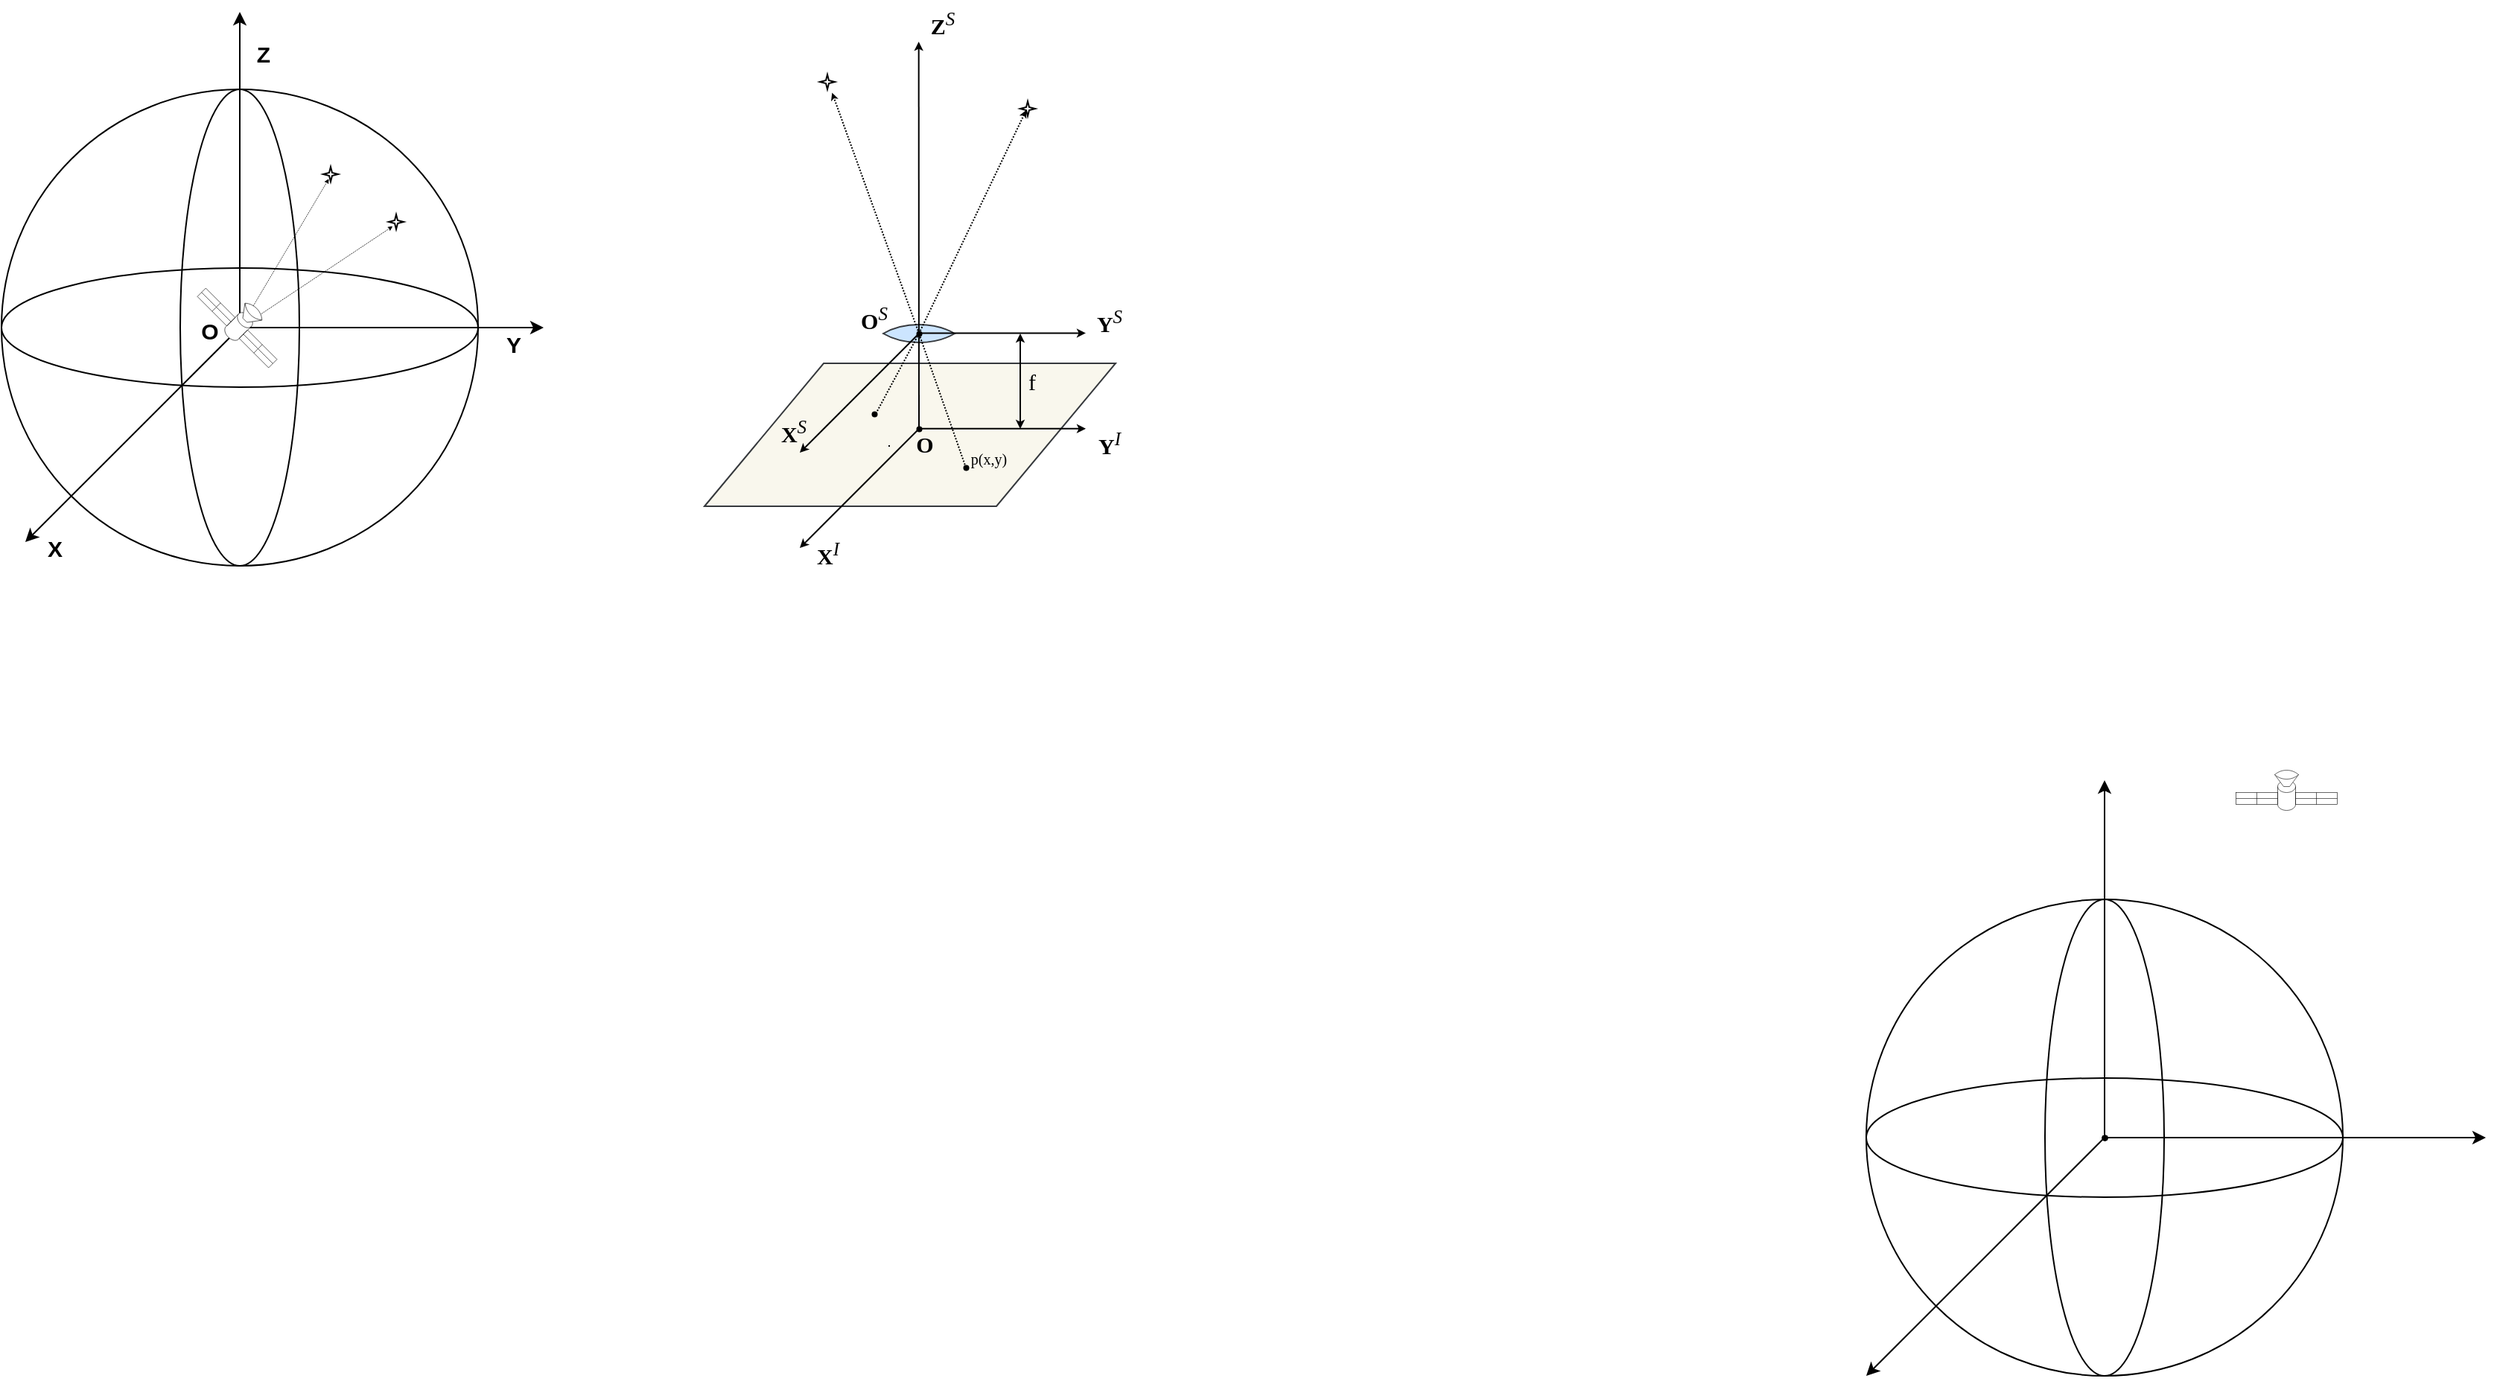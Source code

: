 <mxfile version="24.8.3">
  <diagram name="第 1 页" id="NaJTH4NIzMAEEksRiTwz">
    <mxGraphModel dx="2261" dy="996" grid="1" gridSize="4" guides="1" tooltips="1" connect="1" arrows="1" fold="1" page="1" pageScale="1" pageWidth="413" pageHeight="583" background="none" math="0" shadow="0">
      <root>
        <mxCell id="0" />
        <mxCell id="1" parent="0" />
        <mxCell id="goC1J3_DX9Ds1HvQO6Va-15" value="" style="shape=parallelogram;perimeter=parallelogramPerimeter;whiteSpace=wrap;html=1;fixedSize=1;size=80;fillColor=#f9f7ed;strokeColor=#36393d;" vertex="1" parent="1">
          <mxGeometry x="368" y="420" width="276" height="96" as="geometry" />
        </mxCell>
        <mxCell id="goC1J3_DX9Ds1HvQO6Va-205" value="" style="whiteSpace=wrap;html=1;shape=mxgraph.basic.pointed_oval;direction=south;fillColor=#cce5ff;strokeColor=#36393d;" vertex="1" parent="1">
          <mxGeometry x="488" y="392" width="48" height="16" as="geometry" />
        </mxCell>
        <mxCell id="goC1J3_DX9Ds1HvQO6Va-1" value="" style="endArrow=classic;html=1;rounded=0;endSize=3;" edge="1" parent="1">
          <mxGeometry width="50" height="50" relative="1" as="geometry">
            <mxPoint x="512" y="464" as="sourcePoint" />
            <mxPoint x="511.83" y="204" as="targetPoint" />
          </mxGeometry>
        </mxCell>
        <mxCell id="goC1J3_DX9Ds1HvQO6Va-2" value="" style="endArrow=classic;html=1;rounded=0;endSize=3;" edge="1" parent="1">
          <mxGeometry width="50" height="50" relative="1" as="geometry">
            <mxPoint x="512" y="399.71" as="sourcePoint" />
            <mxPoint x="624" y="399.71" as="targetPoint" />
          </mxGeometry>
        </mxCell>
        <mxCell id="goC1J3_DX9Ds1HvQO6Va-17" value="" style="endArrow=classic;html=1;rounded=0;endSize=3;" edge="1" parent="1" source="goC1J3_DX9Ds1HvQO6Va-210">
          <mxGeometry width="50" height="50" relative="1" as="geometry">
            <mxPoint x="508" y="396" as="sourcePoint" />
            <mxPoint x="432" y="480" as="targetPoint" />
          </mxGeometry>
        </mxCell>
        <mxCell id="goC1J3_DX9Ds1HvQO6Va-19" value="" style="verticalLabelPosition=bottom;verticalAlign=top;html=1;shape=mxgraph.basic.4_point_star_2;dx=0.8;" vertex="1" parent="1">
          <mxGeometry x="445.5" y="226" width="10" height="10" as="geometry" />
        </mxCell>
        <mxCell id="goC1J3_DX9Ds1HvQO6Va-22" value="" style="verticalLabelPosition=bottom;verticalAlign=top;html=1;shape=mxgraph.basic.4_point_star_2;dx=0.8;" vertex="1" parent="1">
          <mxGeometry x="580" y="244" width="10" height="10" as="geometry" />
        </mxCell>
        <mxCell id="goC1J3_DX9Ds1HvQO6Va-36" value="" style="endArrow=classic;html=1;rounded=0;endSize=3;" edge="1" parent="1">
          <mxGeometry width="50" height="50" relative="1" as="geometry">
            <mxPoint x="512" y="463.88" as="sourcePoint" />
            <mxPoint x="624" y="463.88" as="targetPoint" />
          </mxGeometry>
        </mxCell>
        <mxCell id="goC1J3_DX9Ds1HvQO6Va-37" value="" style="endArrow=classic;html=1;rounded=0;endSize=3;" edge="1" parent="1">
          <mxGeometry width="50" height="50" relative="1" as="geometry">
            <mxPoint x="512" y="464" as="sourcePoint" />
            <mxPoint x="432" y="544" as="targetPoint" />
          </mxGeometry>
        </mxCell>
        <mxCell id="goC1J3_DX9Ds1HvQO6Va-73" value="" style="ellipse;whiteSpace=wrap;html=1;shadow=0;direction=south;fillStyle=auto;fillColor=none;" vertex="1" parent="1">
          <mxGeometry x="1268" y="780" width="80" height="320" as="geometry" />
        </mxCell>
        <mxCell id="goC1J3_DX9Ds1HvQO6Va-145" value="" style="endArrow=classic;html=1;rounded=0;" edge="1" parent="1">
          <mxGeometry width="50" height="50" relative="1" as="geometry">
            <mxPoint x="1308" y="940" as="sourcePoint" />
            <mxPoint x="1308" y="700" as="targetPoint" />
          </mxGeometry>
        </mxCell>
        <mxCell id="goC1J3_DX9Ds1HvQO6Va-146" value="" style="endArrow=classic;html=1;rounded=0;" edge="1" parent="1">
          <mxGeometry width="50" height="50" relative="1" as="geometry">
            <mxPoint x="1308" y="940" as="sourcePoint" />
            <mxPoint x="1564" y="940" as="targetPoint" />
          </mxGeometry>
        </mxCell>
        <mxCell id="goC1J3_DX9Ds1HvQO6Va-147" value="" style="endArrow=classic;html=1;rounded=0;" edge="1" parent="1">
          <mxGeometry width="50" height="50" relative="1" as="geometry">
            <mxPoint x="1308" y="940" as="sourcePoint" />
            <mxPoint x="1148" y="1100" as="targetPoint" />
          </mxGeometry>
        </mxCell>
        <mxCell id="goC1J3_DX9Ds1HvQO6Va-148" value="" style="shape=waypoint;sketch=0;fillStyle=solid;size=6;pointerEvents=1;points=[];fillColor=none;resizable=0;rotatable=0;perimeter=centerPerimeter;snapToPoint=1;strokeWidth=0;" vertex="1" parent="1">
          <mxGeometry x="1298" y="930" width="20" height="20" as="geometry" />
        </mxCell>
        <mxCell id="goC1J3_DX9Ds1HvQO6Va-149" value="" style="ellipse;whiteSpace=wrap;html=1;shadow=0;direction=west;fillStyle=auto;fillColor=none;" vertex="1" parent="1">
          <mxGeometry x="1148" y="900" width="320" height="80" as="geometry" />
        </mxCell>
        <mxCell id="goC1J3_DX9Ds1HvQO6Va-150" value="" style="shape=waypoint;sketch=0;fillStyle=solid;size=6;pointerEvents=1;points=[];fillColor=none;resizable=0;rotatable=0;perimeter=centerPerimeter;snapToPoint=1;strokeWidth=0;" vertex="1" parent="1">
          <mxGeometry x="1298" y="930" width="20" height="20" as="geometry" />
        </mxCell>
        <mxCell id="goC1J3_DX9Ds1HvQO6Va-151" value="" style="ellipse;whiteSpace=wrap;html=1;aspect=fixed;fillColor=none;" vertex="1" parent="1">
          <mxGeometry x="1148" y="780" width="320" height="320" as="geometry" />
        </mxCell>
        <mxCell id="goC1J3_DX9Ds1HvQO6Va-152" value="" style="shape=waypoint;sketch=0;fillStyle=solid;size=6;pointerEvents=1;points=[];fillColor=none;resizable=0;rotatable=0;perimeter=centerPerimeter;snapToPoint=1;strokeWidth=0;" vertex="1" parent="1">
          <mxGeometry x="1298" y="930" width="20" height="20" as="geometry" />
        </mxCell>
        <mxCell id="goC1J3_DX9Ds1HvQO6Va-183" value="" style="group" vertex="1" connectable="0" parent="1">
          <mxGeometry x="1396" y="692" width="68" height="28" as="geometry" />
        </mxCell>
        <mxCell id="goC1J3_DX9Ds1HvQO6Va-155" value="" style="shape=cylinder3;whiteSpace=wrap;html=1;boundedLbl=1;backgroundOutline=1;size=4.0;fillColor=none;strokeWidth=0.3;" vertex="1" parent="goC1J3_DX9Ds1HvQO6Va-183">
          <mxGeometry x="28" y="8" width="12" height="20" as="geometry" />
        </mxCell>
        <mxCell id="goC1J3_DX9Ds1HvQO6Va-156" value="" style="rounded=0;whiteSpace=wrap;html=1;fillColor=none;strokeWidth=0.3;" vertex="1" parent="goC1J3_DX9Ds1HvQO6Va-183">
          <mxGeometry x="40" y="16" width="28" height="8" as="geometry" />
        </mxCell>
        <mxCell id="goC1J3_DX9Ds1HvQO6Va-157" value="" style="endArrow=none;html=1;rounded=0;exitX=0;exitY=0.5;exitDx=0;exitDy=0;entryX=1;entryY=0.5;entryDx=0;entryDy=0;strokeWidth=0.3;" edge="1" parent="goC1J3_DX9Ds1HvQO6Va-183" source="goC1J3_DX9Ds1HvQO6Va-156" target="goC1J3_DX9Ds1HvQO6Va-156">
          <mxGeometry width="50" height="50" relative="1" as="geometry">
            <mxPoint x="24" y="119" as="sourcePoint" />
            <mxPoint x="74" y="69" as="targetPoint" />
          </mxGeometry>
        </mxCell>
        <mxCell id="goC1J3_DX9Ds1HvQO6Va-158" value="" style="endArrow=none;html=1;rounded=0;entryX=0.5;entryY=0;entryDx=0;entryDy=0;exitX=0.5;exitY=1;exitDx=0;exitDy=0;strokeWidth=0.3;" edge="1" parent="goC1J3_DX9Ds1HvQO6Va-183" source="goC1J3_DX9Ds1HvQO6Va-156" target="goC1J3_DX9Ds1HvQO6Va-156">
          <mxGeometry width="50" height="50" relative="1" as="geometry">
            <mxPoint x="24" y="119" as="sourcePoint" />
            <mxPoint x="74" y="69" as="targetPoint" />
          </mxGeometry>
        </mxCell>
        <mxCell id="goC1J3_DX9Ds1HvQO6Va-159" value="" style="shape=trapezoid;perimeter=trapezoidPerimeter;whiteSpace=wrap;html=1;fixedSize=1;fillColor=default;flipV=1;size=6;strokeWidth=0.3;" vertex="1" parent="goC1J3_DX9Ds1HvQO6Va-183">
          <mxGeometry x="26" y="4" width="16" height="8" as="geometry" />
        </mxCell>
        <mxCell id="goC1J3_DX9Ds1HvQO6Va-160" value="" style="rounded=0;whiteSpace=wrap;html=1;fillColor=none;strokeWidth=0.3;" vertex="1" parent="goC1J3_DX9Ds1HvQO6Va-183">
          <mxGeometry y="16" width="28" height="8" as="geometry" />
        </mxCell>
        <mxCell id="goC1J3_DX9Ds1HvQO6Va-161" value="" style="endArrow=none;html=1;rounded=0;exitX=0;exitY=0.5;exitDx=0;exitDy=0;entryX=1;entryY=0.5;entryDx=0;entryDy=0;strokeWidth=0.3;" edge="1" parent="goC1J3_DX9Ds1HvQO6Va-183" source="goC1J3_DX9Ds1HvQO6Va-160" target="goC1J3_DX9Ds1HvQO6Va-160">
          <mxGeometry width="50" height="50" relative="1" as="geometry">
            <mxPoint x="-40" y="115" as="sourcePoint" />
            <mxPoint x="10" y="65" as="targetPoint" />
          </mxGeometry>
        </mxCell>
        <mxCell id="goC1J3_DX9Ds1HvQO6Va-162" value="" style="whiteSpace=wrap;html=1;shape=mxgraph.basic.pointed_oval;fillColor=default;direction=south;strokeWidth=0.3;" vertex="1" parent="goC1J3_DX9Ds1HvQO6Va-183">
          <mxGeometry x="26" width="16" height="8" as="geometry" />
        </mxCell>
        <mxCell id="goC1J3_DX9Ds1HvQO6Va-163" value="" style="endArrow=none;html=1;rounded=0;entryX=0.5;entryY=0;entryDx=0;entryDy=0;exitX=0.5;exitY=1;exitDx=0;exitDy=0;strokeWidth=0.3;" edge="1" parent="goC1J3_DX9Ds1HvQO6Va-183" source="goC1J3_DX9Ds1HvQO6Va-160" target="goC1J3_DX9Ds1HvQO6Va-160">
          <mxGeometry width="50" height="50" relative="1" as="geometry">
            <mxPoint x="-40" y="115" as="sourcePoint" />
            <mxPoint x="10" y="65" as="targetPoint" />
          </mxGeometry>
        </mxCell>
        <mxCell id="goC1J3_DX9Ds1HvQO6Va-209" value="" style="endArrow=classic;html=1;rounded=0;entryX=0.817;entryY=1.229;entryDx=0;entryDy=0;entryPerimeter=0;exitX=0.583;exitY=0.295;exitDx=0;exitDy=0;exitPerimeter=0;dashed=1;dashPattern=1 1;endSize=2;" edge="1" parent="1" source="goC1J3_DX9Ds1HvQO6Va-210" target="goC1J3_DX9Ds1HvQO6Va-19">
          <mxGeometry width="50" height="50" relative="1" as="geometry">
            <mxPoint x="553.5" y="360" as="sourcePoint" />
            <mxPoint x="600.5" y="300" as="targetPoint" />
          </mxGeometry>
        </mxCell>
        <mxCell id="goC1J3_DX9Ds1HvQO6Va-210" value="" style="shape=waypoint;sketch=0;fillStyle=solid;size=6;pointerEvents=1;points=[];fillColor=none;resizable=0;rotatable=0;perimeter=centerPerimeter;snapToPoint=1;strokeWidth=0;" vertex="1" parent="1">
          <mxGeometry x="502" y="390" width="20" height="20" as="geometry" />
        </mxCell>
        <mxCell id="goC1J3_DX9Ds1HvQO6Va-211" value="" style="shape=waypoint;sketch=0;fillStyle=solid;size=6;pointerEvents=1;points=[];fillColor=none;resizable=0;rotatable=0;perimeter=centerPerimeter;snapToPoint=1;strokeWidth=0;" vertex="1" parent="1">
          <mxGeometry x="502" y="454" width="20" height="20" as="geometry" />
        </mxCell>
        <mxCell id="goC1J3_DX9Ds1HvQO6Va-213" value="" style="endArrow=none;html=1;rounded=0;dashed=1;dashPattern=1 1;" edge="1" parent="1" source="goC1J3_DX9Ds1HvQO6Va-221" target="goC1J3_DX9Ds1HvQO6Va-210">
          <mxGeometry width="50" height="50" relative="1" as="geometry">
            <mxPoint x="544" y="492" as="sourcePoint" />
            <mxPoint x="578.5" y="496" as="targetPoint" />
          </mxGeometry>
        </mxCell>
        <mxCell id="goC1J3_DX9Ds1HvQO6Va-215" value="" style="endArrow=classic;html=1;rounded=0;entryX=0.4;entryY=0.6;entryDx=0;entryDy=0;entryPerimeter=0;dashed=1;dashPattern=1 1;endSize=2;" edge="1" parent="1" target="goC1J3_DX9Ds1HvQO6Va-22">
          <mxGeometry width="50" height="50" relative="1" as="geometry">
            <mxPoint x="512" y="400" as="sourcePoint" />
            <mxPoint x="563" y="222" as="targetPoint" />
          </mxGeometry>
        </mxCell>
        <mxCell id="goC1J3_DX9Ds1HvQO6Va-218" value="" style="endArrow=none;html=1;rounded=0;dashed=1;dashPattern=1 1;" edge="1" parent="1" target="goC1J3_DX9Ds1HvQO6Va-210">
          <mxGeometry width="50" height="50" relative="1" as="geometry">
            <mxPoint x="484" y="452" as="sourcePoint" />
            <mxPoint x="492" y="396" as="targetPoint" />
          </mxGeometry>
        </mxCell>
        <mxCell id="goC1J3_DX9Ds1HvQO6Va-220" value="" style="shape=waypoint;sketch=0;fillStyle=solid;size=6;pointerEvents=1;points=[];fillColor=none;resizable=0;rotatable=0;perimeter=centerPerimeter;snapToPoint=1;strokeWidth=0;" vertex="1" parent="1">
          <mxGeometry x="472" y="444" width="20" height="20" as="geometry" />
        </mxCell>
        <mxCell id="goC1J3_DX9Ds1HvQO6Va-224" value="" style="endArrow=none;html=1;rounded=0;dashed=1;dashPattern=1 1;" edge="1" parent="1">
          <mxGeometry width="50" height="50" relative="1" as="geometry">
            <mxPoint x="492" y="476" as="sourcePoint" />
            <mxPoint x="492" y="474" as="targetPoint" />
          </mxGeometry>
        </mxCell>
        <mxCell id="goC1J3_DX9Ds1HvQO6Va-225" value="" style="endArrow=none;html=1;rounded=0;dashed=1;dashPattern=1 1;" edge="1" parent="1" target="goC1J3_DX9Ds1HvQO6Va-221">
          <mxGeometry width="50" height="50" relative="1" as="geometry">
            <mxPoint x="544" y="492" as="sourcePoint" />
            <mxPoint x="512" y="400" as="targetPoint" />
          </mxGeometry>
        </mxCell>
        <mxCell id="goC1J3_DX9Ds1HvQO6Va-221" value="" style="shape=waypoint;sketch=0;fillStyle=solid;size=6;pointerEvents=1;points=[];fillColor=none;resizable=0;rotatable=0;perimeter=centerPerimeter;snapToPoint=1;strokeWidth=0;" vertex="1" parent="1">
          <mxGeometry x="533.5" y="480" width="20" height="20" as="geometry" />
        </mxCell>
        <mxCell id="goC1J3_DX9Ds1HvQO6Va-227" value="&lt;font face=&quot;Times New Roman&quot;&gt;X&lt;/font&gt;&lt;sup&gt;&lt;i style=&quot;font-weight: normal;&quot;&gt;&lt;font face=&quot;Comic Sans MS&quot;&gt;S&lt;/font&gt;&lt;/i&gt;&lt;/sup&gt;" style="text;strokeColor=none;align=center;fillColor=none;html=1;verticalAlign=middle;whiteSpace=wrap;rounded=0;fontStyle=1;fontSize=15;" vertex="1" parent="1">
          <mxGeometry x="420" y="458" width="16" height="16" as="geometry" />
        </mxCell>
        <mxCell id="goC1J3_DX9Ds1HvQO6Va-228" value="O" style="text;strokeColor=none;align=center;fillColor=none;html=1;verticalAlign=middle;whiteSpace=wrap;rounded=0;fontStyle=1;fontSize=15;fontFamily=Times New Roman;" vertex="1" parent="1">
          <mxGeometry x="508" y="466" width="16" height="16" as="geometry" />
        </mxCell>
        <mxCell id="goC1J3_DX9Ds1HvQO6Va-235" value="&lt;font face=&quot;Times New Roman&quot;&gt;Z&lt;/font&gt;&lt;sup&gt;&lt;i style=&quot;font-weight: normal;&quot;&gt;&lt;font face=&quot;Comic Sans MS&quot;&gt;S&lt;/font&gt;&lt;/i&gt;&lt;/sup&gt;" style="text;strokeColor=none;align=center;fillColor=none;html=1;verticalAlign=middle;whiteSpace=wrap;rounded=0;fontStyle=1;fontSize=15;" vertex="1" parent="1">
          <mxGeometry x="520" y="184" width="16" height="16" as="geometry" />
        </mxCell>
        <mxCell id="goC1J3_DX9Ds1HvQO6Va-237" value="&lt;font face=&quot;Times New Roman&quot;&gt;Y&lt;/font&gt;&lt;sup&gt;&lt;i style=&quot;font-weight: normal;&quot;&gt;&lt;font face=&quot;Comic Sans MS&quot;&gt;S&lt;/font&gt;&lt;/i&gt;&lt;/sup&gt;" style="text;strokeColor=none;align=center;fillColor=none;html=1;verticalAlign=middle;whiteSpace=wrap;rounded=0;fontStyle=1;fontSize=15;" vertex="1" parent="1">
          <mxGeometry x="632" y="384" width="16" height="16" as="geometry" />
        </mxCell>
        <mxCell id="goC1J3_DX9Ds1HvQO6Va-238" value="&lt;font face=&quot;Times New Roman&quot;&gt;X&lt;/font&gt;&lt;sup&gt;&lt;i style=&quot;font-weight: normal;&quot;&gt;&lt;font face=&quot;Comic Sans MS&quot;&gt;I&lt;/font&gt;&lt;/i&gt;&lt;/sup&gt;" style="text;strokeColor=none;align=center;fillColor=none;html=1;verticalAlign=middle;whiteSpace=wrap;rounded=0;fontStyle=1;fontSize=15;" vertex="1" parent="1">
          <mxGeometry x="442.5" y="540" width="16" height="16" as="geometry" />
        </mxCell>
        <mxCell id="goC1J3_DX9Ds1HvQO6Va-239" value="&lt;font face=&quot;Times New Roman&quot;&gt;O&lt;/font&gt;&lt;sup&gt;&lt;i style=&quot;font-weight: normal;&quot;&gt;&lt;font face=&quot;Comic Sans MS&quot;&gt;S&lt;/font&gt;&lt;/i&gt;&lt;/sup&gt;" style="text;strokeColor=none;align=center;fillColor=none;html=1;verticalAlign=middle;whiteSpace=wrap;rounded=0;fontStyle=1;fontSize=15;" vertex="1" parent="1">
          <mxGeometry x="474" y="382" width="16" height="16" as="geometry" />
        </mxCell>
        <mxCell id="goC1J3_DX9Ds1HvQO6Va-240" value="&lt;font face=&quot;Times New Roman&quot;&gt;Y&lt;/font&gt;&lt;sup&gt;&lt;i style=&quot;font-weight: normal;&quot;&gt;&lt;font face=&quot;Comic Sans MS&quot;&gt;I&lt;/font&gt;&lt;/i&gt;&lt;/sup&gt;" style="text;strokeColor=none;align=center;fillColor=none;html=1;verticalAlign=middle;whiteSpace=wrap;rounded=0;fontStyle=1;fontSize=15;" vertex="1" parent="1">
          <mxGeometry x="632" y="466" width="16" height="16" as="geometry" />
        </mxCell>
        <mxCell id="goC1J3_DX9Ds1HvQO6Va-242" value="" style="endArrow=classic;startArrow=classic;html=1;rounded=0;startSize=3;endSize=3;" edge="1" parent="1">
          <mxGeometry width="50" height="50" relative="1" as="geometry">
            <mxPoint x="580" y="464" as="sourcePoint" />
            <mxPoint x="580" y="400" as="targetPoint" />
          </mxGeometry>
        </mxCell>
        <mxCell id="goC1J3_DX9Ds1HvQO6Va-243" value="&lt;pre&gt;&lt;font face=&quot;Comic Sans MS&quot;&gt;f&lt;/font&gt;&lt;/pre&gt;" style="text;strokeColor=none;align=center;fillColor=none;html=1;verticalAlign=middle;whiteSpace=wrap;rounded=0;fontStyle=0;fontSize=15;" vertex="1" parent="1">
          <mxGeometry x="580" y="424" width="16" height="16" as="geometry" />
        </mxCell>
        <mxCell id="goC1J3_DX9Ds1HvQO6Va-244" value="&lt;pre&gt;&lt;font style=&quot;font-size: 10px;&quot; face=&quot;Times New Roman&quot;&gt;p(x,y)&lt;/font&gt;&lt;/pre&gt;" style="text;strokeColor=none;align=center;fillColor=none;html=1;verticalAlign=middle;whiteSpace=wrap;rounded=0;fontStyle=0;fontSize=15;" vertex="1" parent="1">
          <mxGeometry x="550.5" y="474" width="16" height="16" as="geometry" />
        </mxCell>
        <mxCell id="goC1J3_DX9Ds1HvQO6Va-173" value="" style="ellipse;whiteSpace=wrap;html=1;shadow=0;direction=south;fillStyle=auto;fillColor=none;" vertex="1" parent="1">
          <mxGeometry x="16" y="236" width="80" height="320" as="geometry" />
        </mxCell>
        <mxCell id="goC1J3_DX9Ds1HvQO6Va-174" value="" style="endArrow=classic;html=1;rounded=0;" edge="1" parent="1">
          <mxGeometry width="50" height="50" relative="1" as="geometry">
            <mxPoint x="56" y="396" as="sourcePoint" />
            <mxPoint x="56" y="184" as="targetPoint" />
          </mxGeometry>
        </mxCell>
        <mxCell id="goC1J3_DX9Ds1HvQO6Va-175" value="" style="endArrow=classic;html=1;rounded=0;" edge="1" parent="1">
          <mxGeometry width="50" height="50" relative="1" as="geometry">
            <mxPoint x="56" y="396" as="sourcePoint" />
            <mxPoint x="260" y="396" as="targetPoint" />
          </mxGeometry>
        </mxCell>
        <mxCell id="goC1J3_DX9Ds1HvQO6Va-176" value="" style="endArrow=classic;html=1;rounded=0;" edge="1" parent="1">
          <mxGeometry width="50" height="50" relative="1" as="geometry">
            <mxPoint x="56" y="396" as="sourcePoint" />
            <mxPoint x="-88" y="540" as="targetPoint" />
          </mxGeometry>
        </mxCell>
        <mxCell id="goC1J3_DX9Ds1HvQO6Va-177" value="" style="shape=waypoint;sketch=0;fillStyle=solid;size=6;pointerEvents=1;points=[];fillColor=none;resizable=0;rotatable=0;perimeter=centerPerimeter;snapToPoint=1;strokeWidth=0;" vertex="1" parent="1">
          <mxGeometry x="46" y="386" width="20" height="20" as="geometry" />
        </mxCell>
        <mxCell id="goC1J3_DX9Ds1HvQO6Va-178" value="" style="ellipse;whiteSpace=wrap;html=1;shadow=0;direction=west;fillStyle=auto;fillColor=none;" vertex="1" parent="1">
          <mxGeometry x="-104" y="356" width="320" height="80" as="geometry" />
        </mxCell>
        <mxCell id="goC1J3_DX9Ds1HvQO6Va-179" value="" style="shape=waypoint;sketch=0;fillStyle=solid;size=6;pointerEvents=1;points=[];fillColor=none;resizable=0;rotatable=0;perimeter=centerPerimeter;snapToPoint=1;strokeWidth=0;" vertex="1" parent="1">
          <mxGeometry x="46" y="386" width="20" height="20" as="geometry" />
        </mxCell>
        <mxCell id="goC1J3_DX9Ds1HvQO6Va-180" value="" style="ellipse;whiteSpace=wrap;html=1;aspect=fixed;fillColor=none;" vertex="1" parent="1">
          <mxGeometry x="-104" y="236" width="320" height="320" as="geometry" />
        </mxCell>
        <mxCell id="goC1J3_DX9Ds1HvQO6Va-181" value="" style="shape=waypoint;sketch=0;fillStyle=solid;size=6;pointerEvents=1;points=[];fillColor=none;resizable=0;rotatable=0;perimeter=centerPerimeter;snapToPoint=1;strokeWidth=0;" vertex="1" parent="1">
          <mxGeometry x="46" y="386" width="20" height="20" as="geometry" />
        </mxCell>
        <mxCell id="goC1J3_DX9Ds1HvQO6Va-195" value="" style="verticalLabelPosition=bottom;verticalAlign=top;html=1;shape=mxgraph.basic.4_point_star_2;dx=0.8;" vertex="1" parent="1">
          <mxGeometry x="112" y="288" width="10" height="10" as="geometry" />
        </mxCell>
        <mxCell id="goC1J3_DX9Ds1HvQO6Va-196" value="" style="verticalLabelPosition=bottom;verticalAlign=top;html=1;shape=mxgraph.basic.4_point_star_2;dx=0.8;" vertex="1" parent="1">
          <mxGeometry x="156" y="320" width="10" height="10" as="geometry" />
        </mxCell>
        <mxCell id="goC1J3_DX9Ds1HvQO6Va-198" value="" style="endArrow=classic;html=1;rounded=0;strokeWidth=0.5;dashed=1;dashPattern=1 1;endSize=2;entryX=0.354;entryY=0.781;entryDx=0;entryDy=0;entryPerimeter=0;" edge="1" parent="1" source="goC1J3_DX9Ds1HvQO6Va-181" target="goC1J3_DX9Ds1HvQO6Va-195">
          <mxGeometry width="50" height="50" relative="1" as="geometry">
            <mxPoint x="-24" y="326" as="sourcePoint" />
            <mxPoint x="26" y="276" as="targetPoint" />
          </mxGeometry>
        </mxCell>
        <mxCell id="goC1J3_DX9Ds1HvQO6Va-200" value="" style="endArrow=classic;html=1;rounded=0;strokeWidth=0.5;dashed=1;dashPattern=1 1;endSize=2;entryX=0.242;entryY=0.773;entryDx=0;entryDy=0;entryPerimeter=0;" edge="1" parent="1" source="goC1J3_DX9Ds1HvQO6Va-181" target="goC1J3_DX9Ds1HvQO6Va-196">
          <mxGeometry width="50" height="50" relative="1" as="geometry">
            <mxPoint x="60" y="400" as="sourcePoint" />
            <mxPoint x="120" y="300" as="targetPoint" />
          </mxGeometry>
        </mxCell>
        <mxCell id="goC1J3_DX9Ds1HvQO6Va-194" value="" style="group;rotation=45;" vertex="1" connectable="0" parent="1">
          <mxGeometry x="24" y="378" width="68" height="28" as="geometry" />
        </mxCell>
        <mxCell id="goC1J3_DX9Ds1HvQO6Va-185" value="" style="shape=cylinder3;whiteSpace=wrap;html=1;boundedLbl=1;backgroundOutline=1;size=4.0;fillColor=default;strokeWidth=0.3;rotation=45;" vertex="1" parent="goC1J3_DX9Ds1HvQO6Va-194">
          <mxGeometry x="25" y="7" width="12" height="20" as="geometry" />
        </mxCell>
        <mxCell id="goC1J3_DX9Ds1HvQO6Va-186" value="" style="rounded=0;whiteSpace=wrap;html=1;fillColor=none;strokeWidth=0.3;rotation=45;" vertex="1" parent="goC1J3_DX9Ds1HvQO6Va-194">
          <mxGeometry x="30" y="28" width="28" height="8" as="geometry" />
        </mxCell>
        <mxCell id="goC1J3_DX9Ds1HvQO6Va-187" value="" style="endArrow=none;html=1;rounded=0;exitX=0;exitY=0.5;exitDx=0;exitDy=0;entryX=1;entryY=0.5;entryDx=0;entryDy=0;strokeWidth=0.3;" edge="1" parent="goC1J3_DX9Ds1HvQO6Va-194" source="goC1J3_DX9Ds1HvQO6Va-186" target="goC1J3_DX9Ds1HvQO6Va-186">
          <mxGeometry width="50" height="50" relative="1" as="geometry">
            <mxPoint x="-47" y="81" as="sourcePoint" />
            <mxPoint x="23" y="81" as="targetPoint" />
          </mxGeometry>
        </mxCell>
        <mxCell id="goC1J3_DX9Ds1HvQO6Va-188" value="" style="endArrow=none;html=1;rounded=0;entryX=0.5;entryY=0;entryDx=0;entryDy=0;exitX=0.5;exitY=1;exitDx=0;exitDy=0;strokeWidth=0.3;" edge="1" parent="goC1J3_DX9Ds1HvQO6Va-194" source="goC1J3_DX9Ds1HvQO6Va-186" target="goC1J3_DX9Ds1HvQO6Va-186">
          <mxGeometry width="50" height="50" relative="1" as="geometry">
            <mxPoint x="-47" y="81" as="sourcePoint" />
            <mxPoint x="23" y="81" as="targetPoint" />
          </mxGeometry>
        </mxCell>
        <mxCell id="goC1J3_DX9Ds1HvQO6Va-189" value="" style="shape=trapezoid;perimeter=trapezoidPerimeter;whiteSpace=wrap;html=1;fixedSize=1;fillColor=default;flipV=1;size=6;strokeWidth=0.3;rotation=45;" vertex="1" parent="goC1J3_DX9Ds1HvQO6Va-194">
          <mxGeometry x="30" y="6" width="16" height="8" as="geometry" />
        </mxCell>
        <mxCell id="goC1J3_DX9Ds1HvQO6Va-190" value="" style="rounded=0;whiteSpace=wrap;html=1;fillColor=none;strokeWidth=0.3;rotation=45;" vertex="1" parent="goC1J3_DX9Ds1HvQO6Va-194">
          <mxGeometry x="2" width="28" height="8" as="geometry" />
        </mxCell>
        <mxCell id="goC1J3_DX9Ds1HvQO6Va-191" value="" style="endArrow=none;html=1;rounded=0;exitX=0;exitY=0.5;exitDx=0;exitDy=0;entryX=1;entryY=0.5;entryDx=0;entryDy=0;strokeWidth=0.3;" edge="1" parent="goC1J3_DX9Ds1HvQO6Va-194" source="goC1J3_DX9Ds1HvQO6Va-190" target="goC1J3_DX9Ds1HvQO6Va-190">
          <mxGeometry width="50" height="50" relative="1" as="geometry">
            <mxPoint x="-90" y="33" as="sourcePoint" />
            <mxPoint x="-19" y="33" as="targetPoint" />
          </mxGeometry>
        </mxCell>
        <mxCell id="goC1J3_DX9Ds1HvQO6Va-192" value="" style="whiteSpace=wrap;html=1;shape=mxgraph.basic.pointed_oval;fillColor=default;direction=south;strokeWidth=0.3;rotation=45;" vertex="1" parent="goC1J3_DX9Ds1HvQO6Va-194">
          <mxGeometry x="33" y="3" width="16" height="8" as="geometry" />
        </mxCell>
        <mxCell id="goC1J3_DX9Ds1HvQO6Va-193" value="" style="endArrow=none;html=1;rounded=0;entryX=0.5;entryY=0;entryDx=0;entryDy=0;exitX=0.5;exitY=1;exitDx=0;exitDy=0;strokeWidth=0.3;" edge="1" parent="goC1J3_DX9Ds1HvQO6Va-194" source="goC1J3_DX9Ds1HvQO6Va-190" target="goC1J3_DX9Ds1HvQO6Va-190">
          <mxGeometry width="50" height="50" relative="1" as="geometry">
            <mxPoint x="-90" y="33" as="sourcePoint" />
            <mxPoint x="-19" y="33" as="targetPoint" />
          </mxGeometry>
        </mxCell>
        <mxCell id="goC1J3_DX9Ds1HvQO6Va-204" value="X" style="text;strokeColor=none;align=center;fillColor=none;html=1;verticalAlign=middle;whiteSpace=wrap;rounded=0;fontStyle=1;fontSize=15;" vertex="1" parent="1">
          <mxGeometry x="-76" y="536" width="16" height="16" as="geometry" />
        </mxCell>
        <mxCell id="goC1J3_DX9Ds1HvQO6Va-203" value="Y" style="text;strokeColor=none;align=center;fillColor=none;html=1;verticalAlign=middle;whiteSpace=wrap;rounded=0;fontStyle=1;fontSize=15;" vertex="1" parent="1">
          <mxGeometry x="232" y="399" width="16" height="16" as="geometry" />
        </mxCell>
        <mxCell id="goC1J3_DX9Ds1HvQO6Va-202" value="Z" style="text;strokeColor=none;align=center;fillColor=none;html=1;verticalAlign=middle;whiteSpace=wrap;rounded=0;fontStyle=1;fontSize=15;" vertex="1" parent="1">
          <mxGeometry x="64" y="204" width="16" height="16" as="geometry" />
        </mxCell>
        <mxCell id="goC1J3_DX9Ds1HvQO6Va-201" value="O" style="text;strokeColor=none;align=center;fillColor=none;html=1;verticalAlign=middle;whiteSpace=wrap;rounded=0;fontStyle=1;fontSize=15;" vertex="1" parent="1">
          <mxGeometry x="28" y="390" width="16" height="16" as="geometry" />
        </mxCell>
      </root>
    </mxGraphModel>
  </diagram>
</mxfile>
